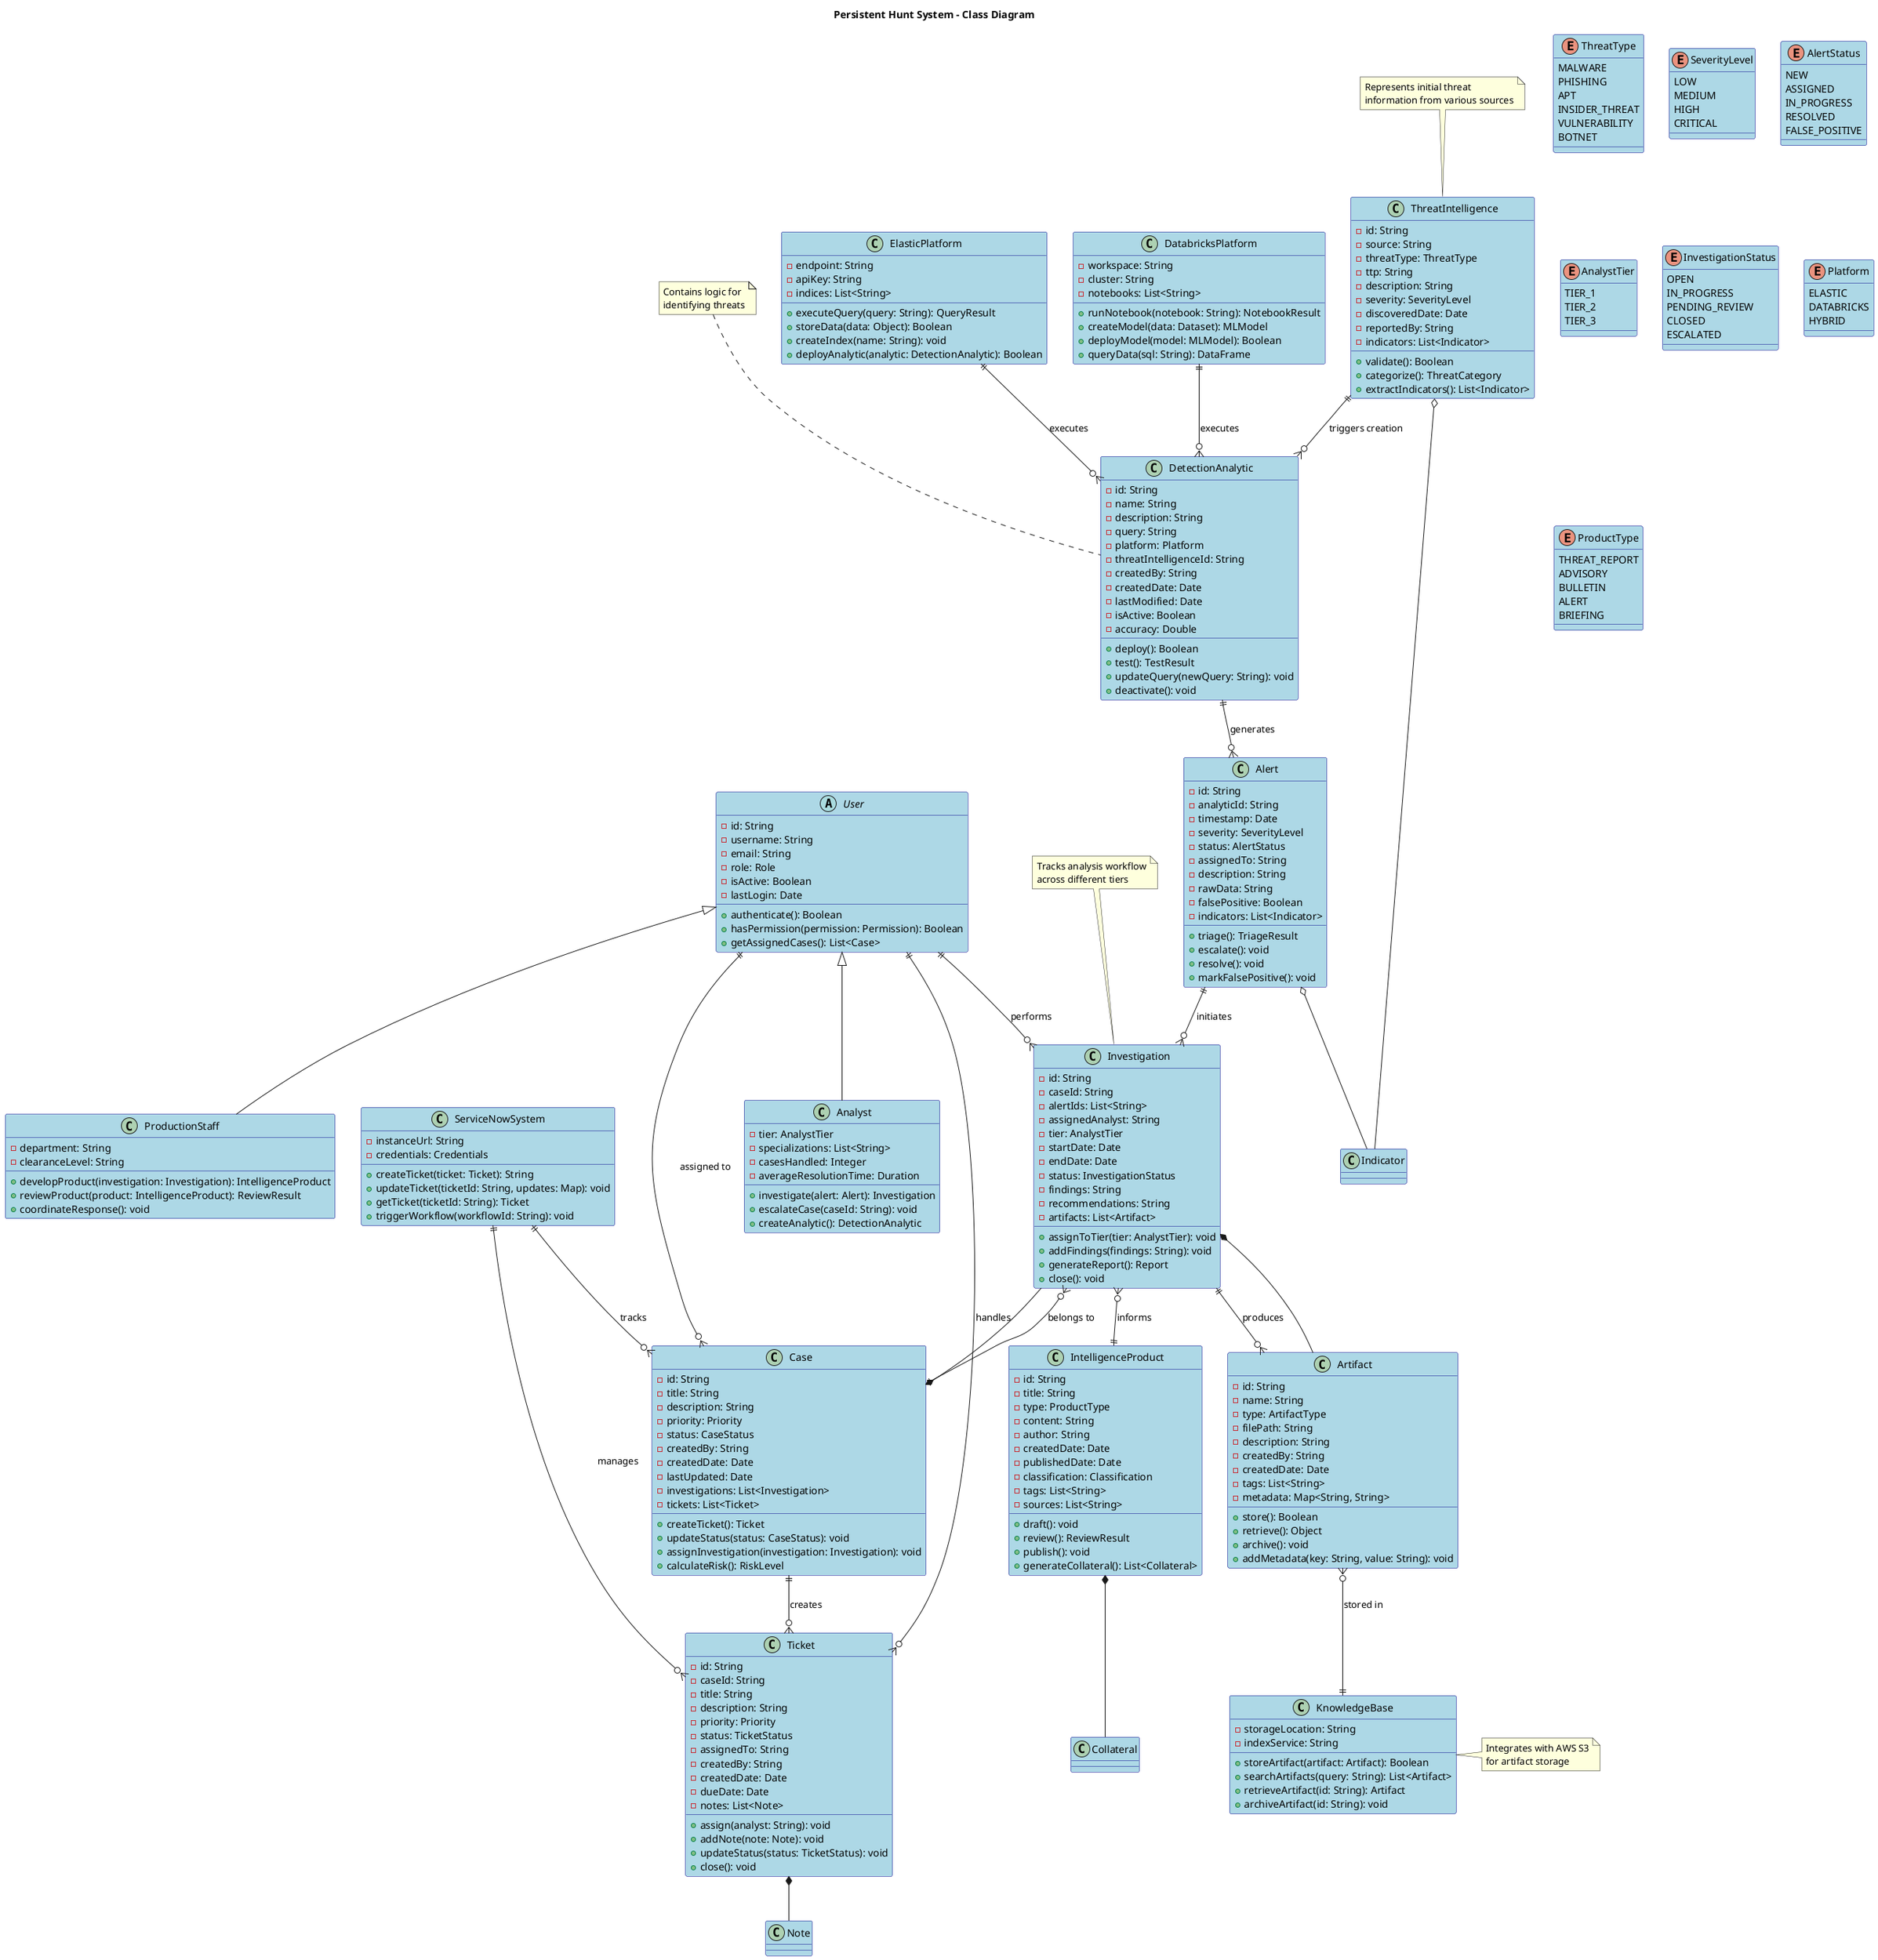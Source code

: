 @startuml
' !theme plain
title Persistent Hunt System - Class Diagram

' Core Domain Classes
class ThreatIntelligence {
  - id: String
  - source: String
  - threatType: ThreatType
  - ttp: String
  - description: String
  - severity: SeverityLevel
  - discoveredDate: Date
  - reportedBy: String
  - indicators: List<Indicator>
  + validate(): Boolean
  + categorize(): ThreatCategory
  + extractIndicators(): List<Indicator>
}

class DetectionAnalytic {
  - id: String
  - name: String
  - description: String
  - query: String
  - platform: Platform
  - threatIntelligenceId: String
  - createdBy: String
  - createdDate: Date
  - lastModified: Date
  - isActive: Boolean
  - accuracy: Double
  + deploy(): Boolean
  + test(): TestResult
  + updateQuery(newQuery: String): void
  + deactivate(): void
}

class Alert {
  - id: String
  - analyticId: String
  - timestamp: Date
  - severity: SeverityLevel
  - status: AlertStatus
  - assignedTo: String
  - description: String
  - rawData: String
  - falsePositive: Boolean
  - indicators: List<Indicator>
  + triage(): TriageResult
  + escalate(): void
  + resolve(): void
  + markFalsePositive(): void
}

class Investigation {
  - id: String
  - caseId: String
  - alertIds: List<String>
  - assignedAnalyst: String
  - tier: AnalystTier
  - startDate: Date
  - endDate: Date
  - status: InvestigationStatus
  - findings: String
  - recommendations: String
  - artifacts: List<Artifact>
  + assignToTier(tier: AnalystTier): void
  + addFindings(findings: String): void
  + generateReport(): Report
  + close(): void
}

class Case {
  - id: String
  - title: String
  - description: String
  - priority: Priority
  - status: CaseStatus
  - createdBy: String
  - createdDate: Date
  - lastUpdated: Date
  - investigations: List<Investigation>
  - tickets: List<Ticket>
  + createTicket(): Ticket
  + updateStatus(status: CaseStatus): void
  + assignInvestigation(investigation: Investigation): void
  + calculateRisk(): RiskLevel
}

class Ticket {
  - id: String
  - caseId: String
  - title: String
  - description: String
  - priority: Priority
  - status: TicketStatus
  - assignedTo: String
  - createdBy: String
  - createdDate: Date
  - dueDate: Date
  - notes: List<Note>
  + assign(analyst: String): void
  + addNote(note: Note): void
  + updateStatus(status: TicketStatus): void
  + close(): void
}

class IntelligenceProduct {
  - id: String
  - title: String
  - type: ProductType
  - content: String
  - author: String
  - createdDate: Date
  - publishedDate: Date
  - classification: Classification
  - tags: List<String>
  - sources: List<String>
  + draft(): void
  + review(): ReviewResult
  + publish(): void
  + generateCollateral(): List<Collateral>
}

class Artifact {
  - id: String
  - name: String
  - type: ArtifactType
  - filePath: String
  - description: String
  - createdBy: String
  - createdDate: Date
  - tags: List<String>
  - metadata: Map<String, String>
  + store(): Boolean
  + retrieve(): Object
  + archive(): void
  + addMetadata(key: String, value: String): void
}

' User Classes
abstract class User {
  - id: String
  - username: String
  - email: String
  - role: Role
  - isActive: Boolean
  - lastLogin: Date
  + authenticate(): Boolean
  + hasPermission(permission: Permission): Boolean
  + getAssignedCases(): List<Case>
}

class Analyst extends User {
  - tier: AnalystTier
  - specializations: List<String>
  - casesHandled: Integer
  - averageResolutionTime: Duration
  + investigate(alert: Alert): Investigation
  + escalateCase(caseId: String): void
  + createAnalytic(): DetectionAnalytic
}

class ProductionStaff extends User {
  - department: String
  - clearanceLevel: String
  + developProduct(investigation: Investigation): IntelligenceProduct
  + reviewProduct(product: IntelligenceProduct): ReviewResult
  + coordinateResponse(): void
}

' System Integration Classes
class ElasticPlatform {
  - endpoint: String
  - apiKey: String
  - indices: List<String>
  + executeQuery(query: String): QueryResult
  + storeData(data: Object): Boolean
  + createIndex(name: String): void
  + deployAnalytic(analytic: DetectionAnalytic): Boolean
}

class DatabricksPlatform {
  - workspace: String
  - cluster: String
  - notebooks: List<String>
  + runNotebook(notebook: String): NotebookResult
  + createModel(data: Dataset): MLModel
  + deployModel(model: MLModel): Boolean
  + queryData(sql: String): DataFrame
}

class ServiceNowSystem {
  - instanceUrl: String
  - credentials: Credentials
  + createTicket(ticket: Ticket): String
  + updateTicket(ticketId: String, updates: Map): void
  + getTicket(ticketId: String): Ticket
  + triggerWorkflow(workflowId: String): void
}

class KnowledgeBase {
  - storageLocation: String
  - indexService: String
  + storeArtifact(artifact: Artifact): Boolean
  + searchArtifacts(query: String): List<Artifact>
  + retrieveArtifact(id: String): Artifact
  + archiveArtifact(id: String): void
}

' Enumeration Classes
enum ThreatType {
  MALWARE
  PHISHING
  APT
  INSIDER_THREAT
  VULNERABILITY
  BOTNET
}

enum SeverityLevel {
  LOW
  MEDIUM
  HIGH
  CRITICAL
}

enum AlertStatus {
  NEW
  ASSIGNED
  IN_PROGRESS
  RESOLVED
  FALSE_POSITIVE
}

enum AnalystTier {
  TIER_1
  TIER_2
  TIER_3
}

enum InvestigationStatus {
  OPEN
  IN_PROGRESS
  PENDING_REVIEW
  CLOSED
  ESCALATED
}

enum Platform {
  ELASTIC
  DATABRICKS
  HYBRID
}

enum ProductType {
  THREAT_REPORT
  ADVISORY
  BULLETIN
  ALERT
  BRIEFING
}

' Relationships
ThreatIntelligence ||--o{ DetectionAnalytic : "triggers creation"
DetectionAnalytic ||--o{ Alert : "generates"
Alert ||--o{ Investigation : "initiates"
Investigation }o--|| Case : "belongs to"
Case ||--o{ Ticket : "creates"
Investigation ||--o{ Artifact : "produces"
Investigation }o--|| IntelligenceProduct : "informs"
Artifact }o--|| KnowledgeBase : "stored in"

User ||--o{ Case : "assigned to"
User ||--o{ Investigation : "performs"
User ||--o{ Ticket : "handles"

ElasticPlatform ||--o{ DetectionAnalytic : "executes"
DatabricksPlatform ||--o{ DetectionAnalytic : "executes"
ServiceNowSystem ||--o{ Ticket : "manages"
ServiceNowSystem ||--o{ Case : "tracks"

' Composition relationships
Case *-- Investigation
Investigation *-- Artifact
Ticket *-- Note
IntelligenceProduct *-- Collateral

' Aggregation relationships
Alert o-- Indicator
ThreatIntelligence o-- Indicator

' Notes
note top of ThreatIntelligence : Represents initial threat\ninformation from various sources
note top of DetectionAnalytic : Contains logic for\nidentifying threats
note top of Investigation : Tracks analysis workflow\nacross different tiers
note right of KnowledgeBase : Integrates with AWS S3\nfor artifact storage

' Styling
skinparam class {
  BackgroundColor lightblue
  BorderColor darkblue
  ArrowColor darkblue
}
skinparam enum {
  BackgroundColor lightyellow
  BorderColor darkred
}

@enduml